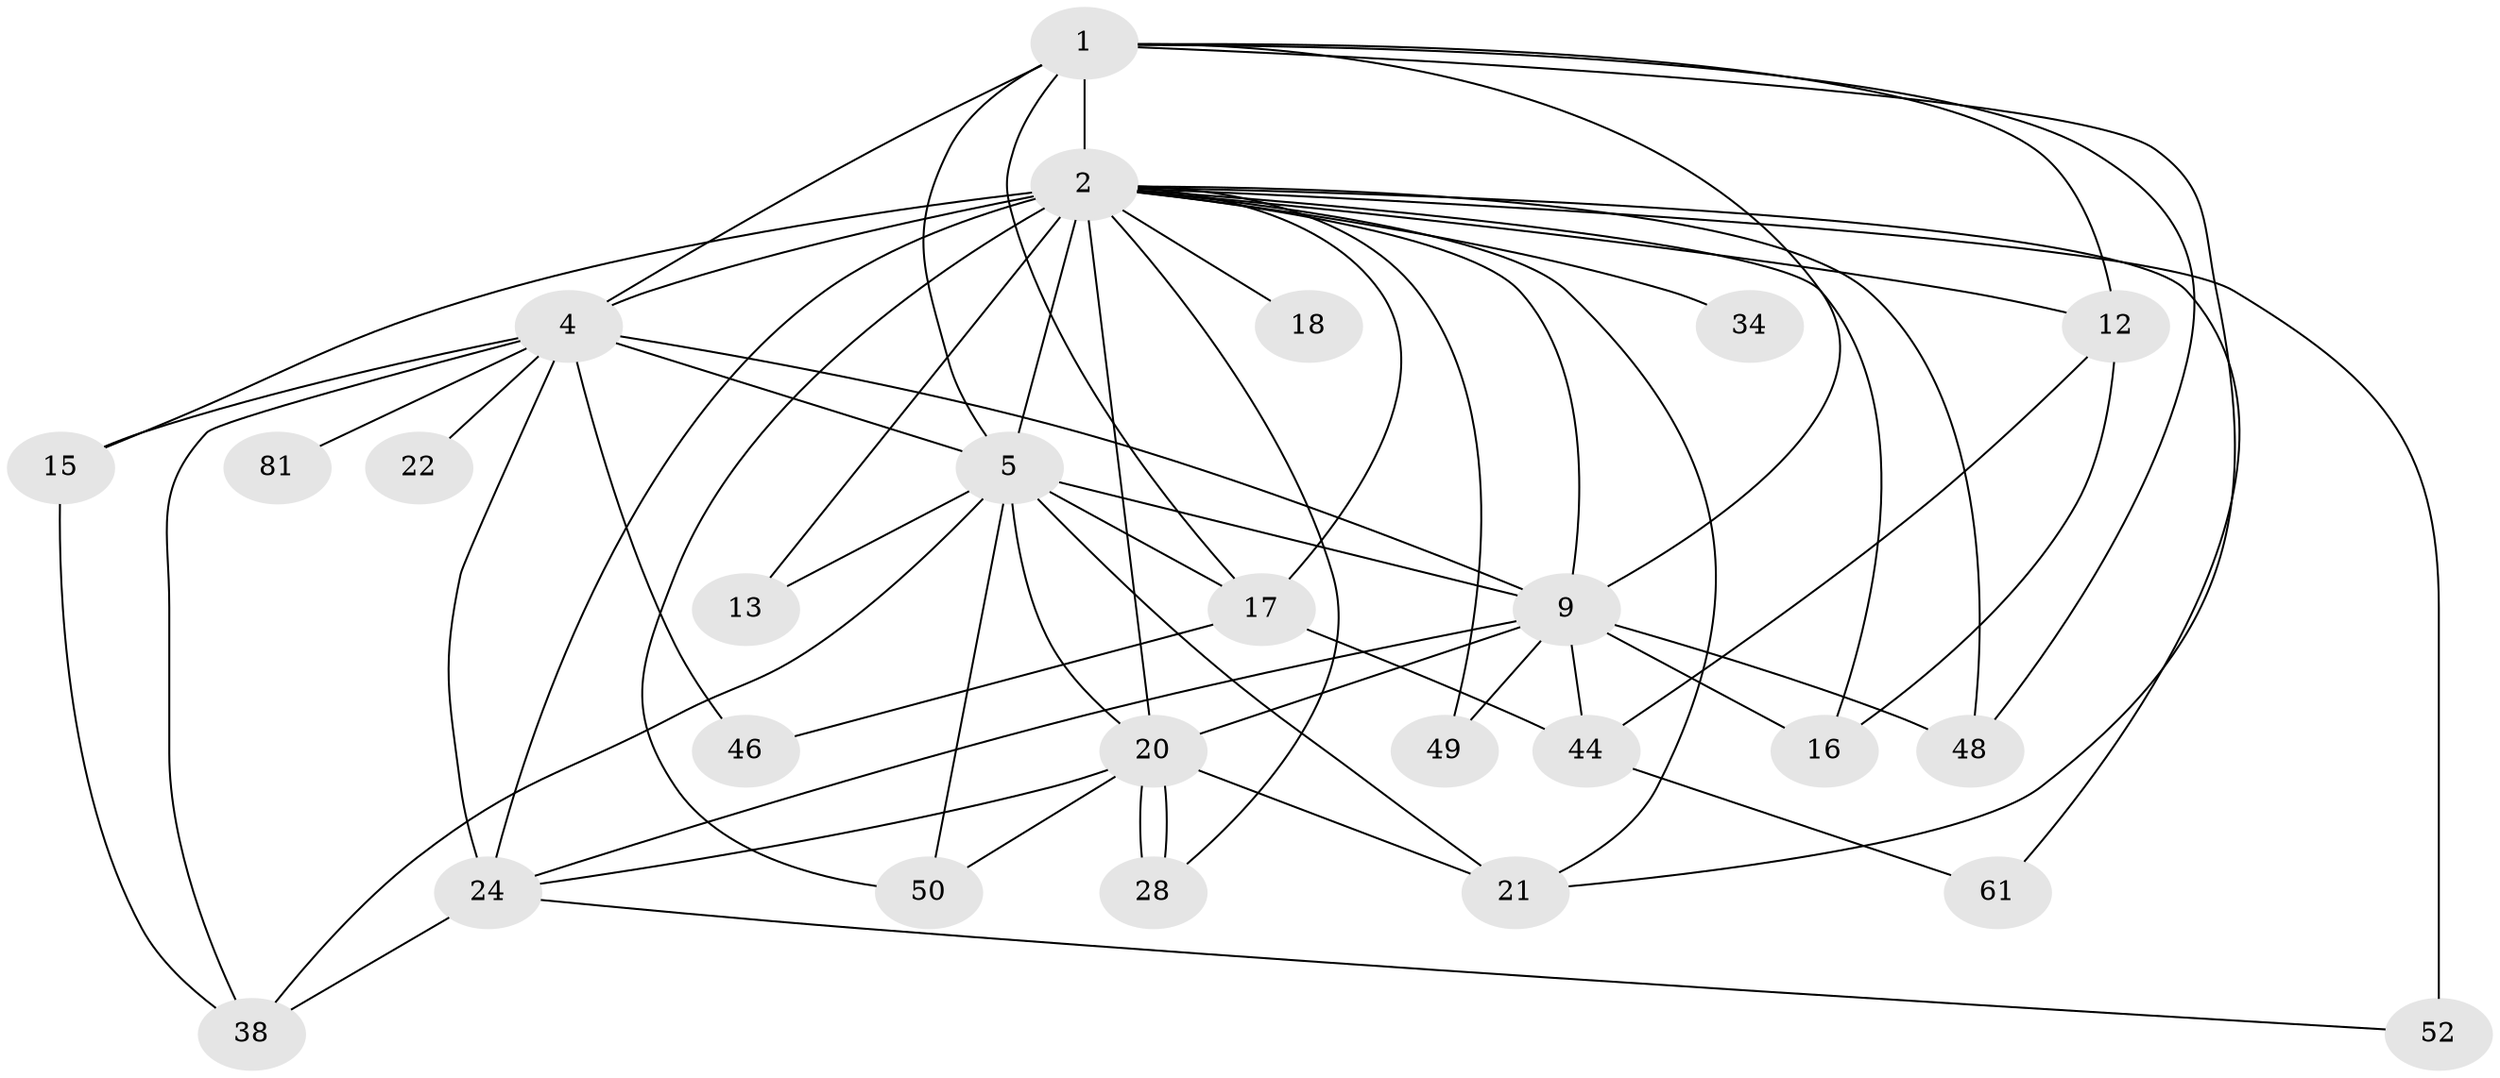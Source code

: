 // original degree distribution, {18: 0.034482758620689655, 19: 0.022988505747126436, 20: 0.011494252873563218, 16: 0.022988505747126436, 22: 0.011494252873563218, 21: 0.011494252873563218, 5: 0.05747126436781609, 6: 0.011494252873563218, 2: 0.4827586206896552, 3: 0.27586206896551724, 4: 0.04597701149425287, 8: 0.011494252873563218}
// Generated by graph-tools (version 1.1) at 2025/17/03/04/25 18:17:47]
// undirected, 26 vertices, 61 edges
graph export_dot {
graph [start="1"]
  node [color=gray90,style=filled];
  1 [super="+60"];
  2 [super="+3+37+6+7+8+29"];
  4 [super="+10+59+62+78"];
  5 [super="+30+14+35+26+23+11"];
  9;
  12 [super="+51"];
  13;
  15;
  16;
  17 [super="+32"];
  18;
  20 [super="+25"];
  21 [super="+43"];
  22;
  24 [super="+55+56"];
  28 [super="+41"];
  34;
  38 [super="+66"];
  44 [super="+54"];
  46;
  48 [super="+63"];
  49;
  50;
  52;
  61;
  81;
  1 -- 2 [weight=9];
  1 -- 4 [weight=3];
  1 -- 5;
  1 -- 9;
  1 -- 12;
  1 -- 21;
  1 -- 17;
  1 -- 48;
  2 -- 4 [weight=14];
  2 -- 5 [weight=13];
  2 -- 9 [weight=7];
  2 -- 12 [weight=3];
  2 -- 13;
  2 -- 20 [weight=3];
  2 -- 48;
  2 -- 18 [weight=2];
  2 -- 49;
  2 -- 50;
  2 -- 52 [weight=2];
  2 -- 61;
  2 -- 24 [weight=2];
  2 -- 28;
  2 -- 34;
  2 -- 15;
  2 -- 16;
  2 -- 17;
  2 -- 21;
  4 -- 5 [weight=5];
  4 -- 9 [weight=3];
  4 -- 22 [weight=2];
  4 -- 38;
  4 -- 46;
  4 -- 15;
  4 -- 81;
  4 -- 24;
  5 -- 9 [weight=2];
  5 -- 21;
  5 -- 38;
  5 -- 17 [weight=2];
  5 -- 20;
  5 -- 13;
  5 -- 50;
  9 -- 16;
  9 -- 20 [weight=2];
  9 -- 44;
  9 -- 48 [weight=2];
  9 -- 49;
  9 -- 24;
  12 -- 16;
  12 -- 44;
  15 -- 38;
  17 -- 44;
  17 -- 46;
  20 -- 28;
  20 -- 28;
  20 -- 50;
  20 -- 21;
  20 -- 24;
  24 -- 52;
  24 -- 38;
  44 -- 61;
}
